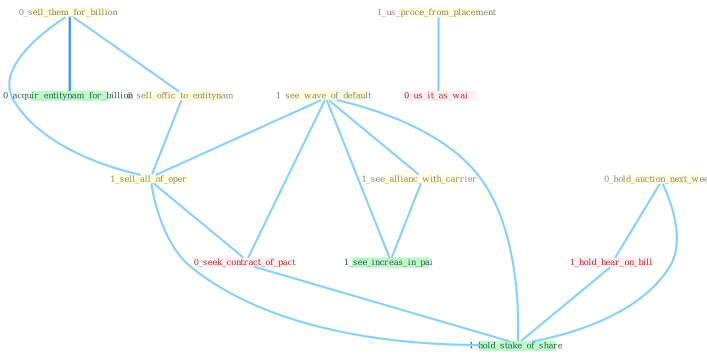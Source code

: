 Graph G{ 
    node
    [shape=polygon,style=filled,width=.5,height=.06,color="#BDFCC9",fixedsize=true,fontsize=4,
    fontcolor="#2f4f4f"];
    {node
    [color="#ffffe0", fontcolor="#8b7d6b"] "1_see_wave_of_default " "1_us_proce_from_placement " "0_sell_them_for_billion " "0_sell_offic_to_entitynam " "1_see_allianc_with_carrier " "1_sell_all_of_oper " "0_hold_auction_next_week "}
{node [color="#fff0f5", fontcolor="#b22222"] "0_seek_contract_of_pact " "0_us_it_as_wai " "1_hold_hear_on_bill "}
edge [color="#B0E2FF"];

	"1_see_wave_of_default " -- "1_see_allianc_with_carrier " [w="1", color="#87cefa" ];
	"1_see_wave_of_default " -- "1_sell_all_of_oper " [w="1", color="#87cefa" ];
	"1_see_wave_of_default " -- "0_seek_contract_of_pact " [w="1", color="#87cefa" ];
	"1_see_wave_of_default " -- "1_see_increas_in_pai " [w="1", color="#87cefa" ];
	"1_see_wave_of_default " -- "1_hold_stake_of_share " [w="1", color="#87cefa" ];
	"1_us_proce_from_placement " -- "0_us_it_as_wai " [w="1", color="#87cefa" ];
	"0_sell_them_for_billion " -- "0_sell_offic_to_entitynam " [w="1", color="#87cefa" ];
	"0_sell_them_for_billion " -- "1_sell_all_of_oper " [w="1", color="#87cefa" ];
	"0_sell_them_for_billion " -- "0_acquir_entitynam_for_billion " [w="2", color="#1e90ff" , len=0.8];
	"0_sell_offic_to_entitynam " -- "1_sell_all_of_oper " [w="1", color="#87cefa" ];
	"1_see_allianc_with_carrier " -- "1_see_increas_in_pai " [w="1", color="#87cefa" ];
	"1_sell_all_of_oper " -- "0_seek_contract_of_pact " [w="1", color="#87cefa" ];
	"1_sell_all_of_oper " -- "1_hold_stake_of_share " [w="1", color="#87cefa" ];
	"0_hold_auction_next_week " -- "1_hold_hear_on_bill " [w="1", color="#87cefa" ];
	"0_hold_auction_next_week " -- "1_hold_stake_of_share " [w="1", color="#87cefa" ];
	"0_seek_contract_of_pact " -- "1_hold_stake_of_share " [w="1", color="#87cefa" ];
	"1_hold_hear_on_bill " -- "1_hold_stake_of_share " [w="1", color="#87cefa" ];
}
